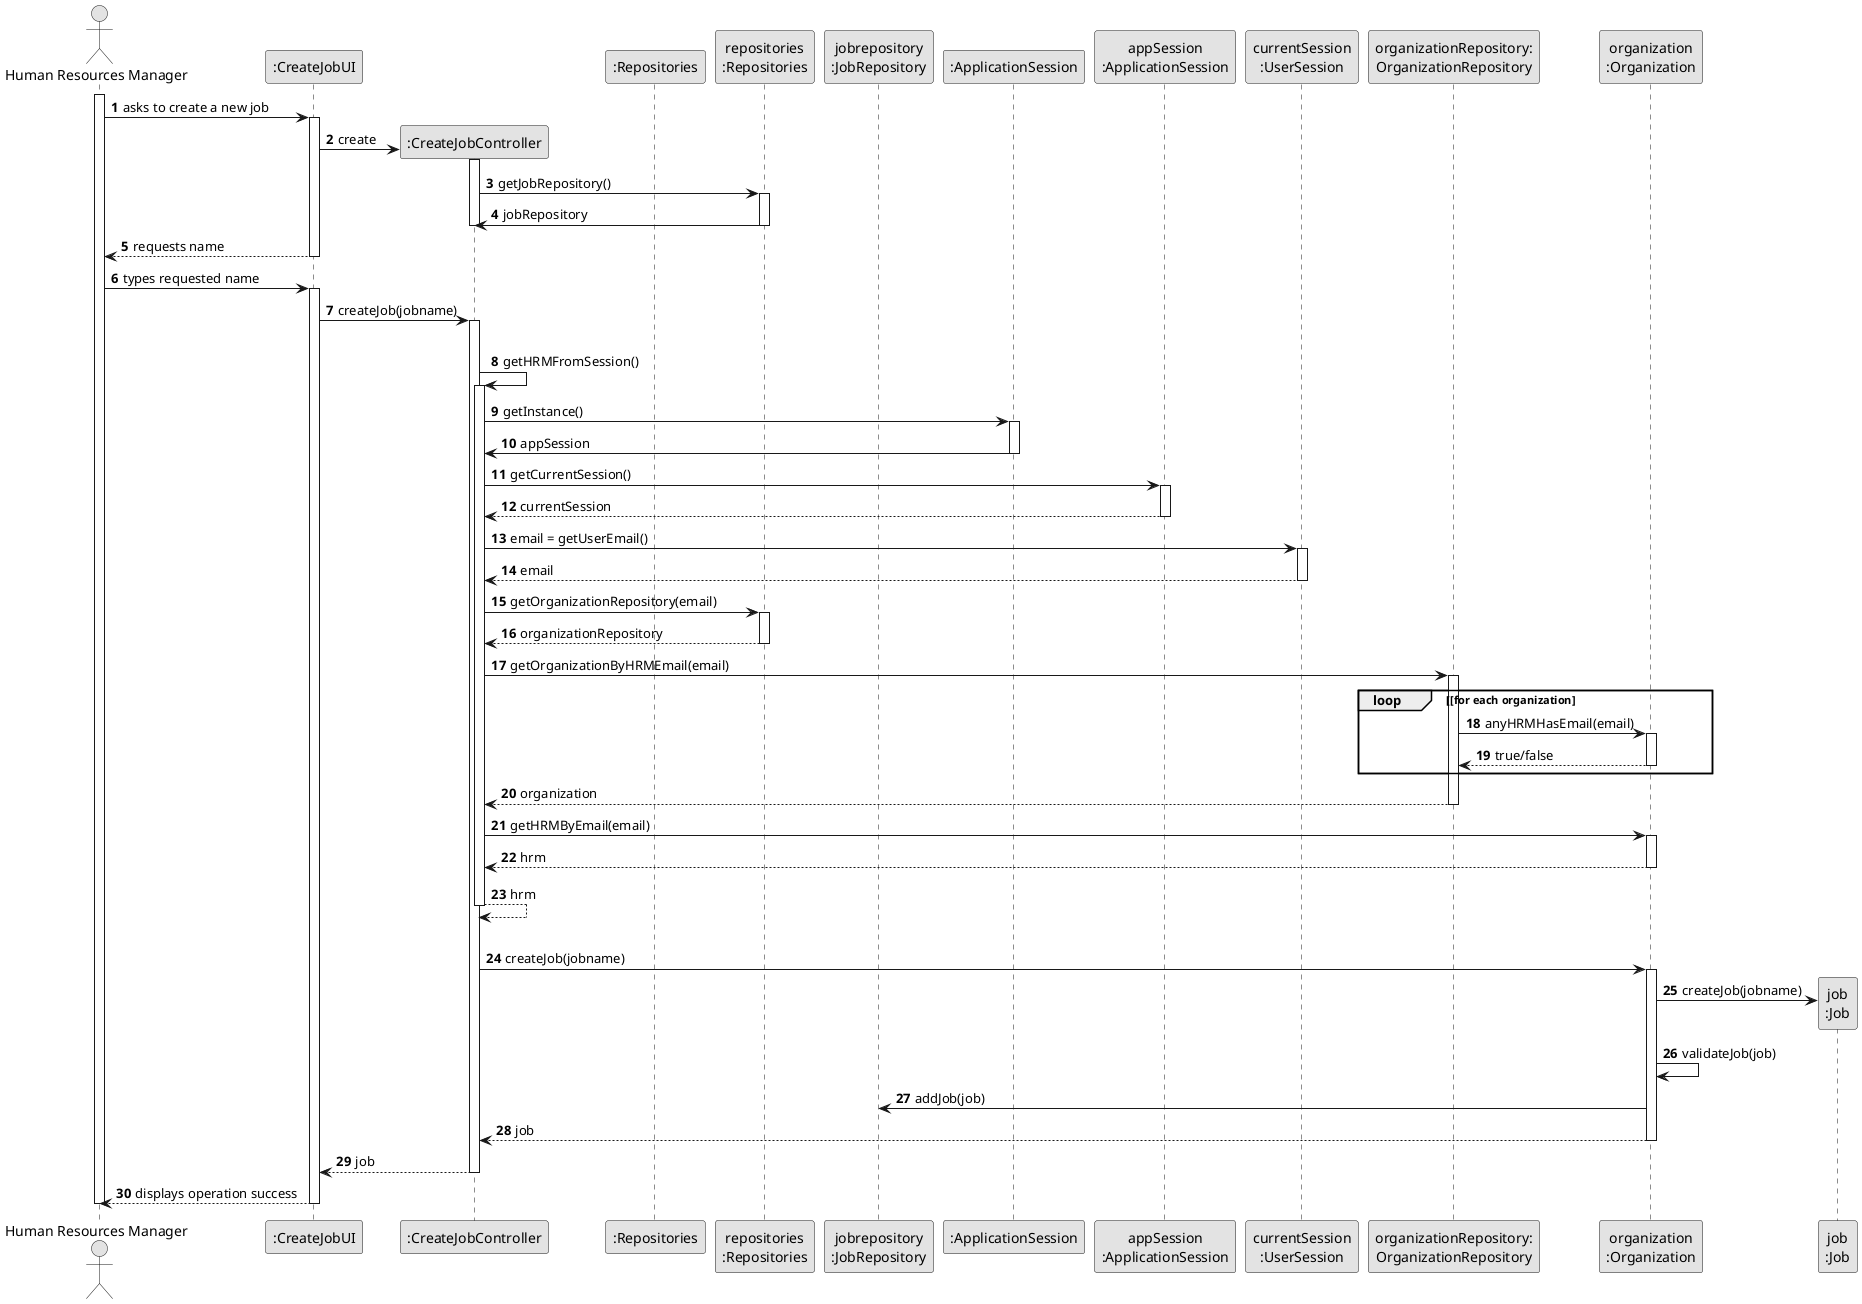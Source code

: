 @startuml
skinparam monochrome true
skinparam packageStyle rectangle
skinparam shadowing false

autonumber

'hide footbox
actor "Human Resources Manager" as ADM
participant ":CreateJobUI" as UI
participant ":CreateJobController" as CTRL
participant ":Repositories" as RepositorySingleton
participant "repositories\n:Repositories" as PLAT
participant "jobrepository\n:JobRepository" as SR
participant ":ApplicationSession" as _APP
participant "appSession\n:ApplicationSession" as APP
participant "currentSession\n:UserSession" as SESSAO
participant "organizationRepository:\nOrganizationRepository" as OrganizationRepository
participant "organization\n:Organization" as ORG
participant "job\n:Job" as TAREFA

activate ADM

        ADM -> UI : asks to create a new job

        activate UI

'            UI --> ADM : requests data (name)
            'create CTRL
            UI -> CTRL** : create

            activate CTRL

                 CTRL -> PLAT : getJobRepository()
                         activate PLAT

                     PLAT -> CTRL : jobRepository
                     deactivate PLAT
    deactivate CTRL
    UI --> ADM : requests name
    deactivate UI

    ADM -> UI : types requested name
    activate UI

        UI -> CTRL : createJob(jobname)
        activate CTRL

            |||
            CTRL -> CTRL : getHRMFromSession()
            activate CTRL

                CTRL -> _APP: getInstance()
                activate _APP
                    _APP -> CTRL: appSession
                deactivate _APP


                CTRL -> APP: getCurrentSession()
                activate APP

                    APP --> CTRL: currentSession
                deactivate APP

                CTRL -> SESSAO: email = getUserEmail()
                activate SESSAO

                    SESSAO --> CTRL: email
                deactivate SESSAO


                CTRL -> PLAT: getOrganizationRepository(email)
                activate PLAT

                    PLAT --> CTRL: organizationRepository
                deactivate PLAT


                CTRL -> OrganizationRepository: getOrganizationByHRMEmail(email)
                activate OrganizationRepository

                    loop [for each organization
                        OrganizationRepository -> ORG : anyHRMHasEmail(email)
                        activate ORG

                             ORG --> OrganizationRepository : true/false
                        deactivate ORG
                    end
                    OrganizationRepository --> CTRL : organization
                deactivate OrganizationRepository

                CTRL -> ORG: getHRMByEmail(email)
                activate ORG

                    ORG --> CTRL : hrm
                deactivate ORG

                CTRL --> CTRL : hrm
            deactivate CTRL

            |||
            CTRL -> ORG: createJob(jobname)
            activate ORG

                ORG -> TAREFA**: createJob(jobname)

                ORG -> ORG: validateJob(job)

                ORG -> SR: addJob(job)


                ORG --> CTRL : job

            deactivate ORG

            CTRL --> UI: job
            deactivate CTRL
            UI --> ADM: displays operation success
    deactivate UI

deactivate ADM

@enduml